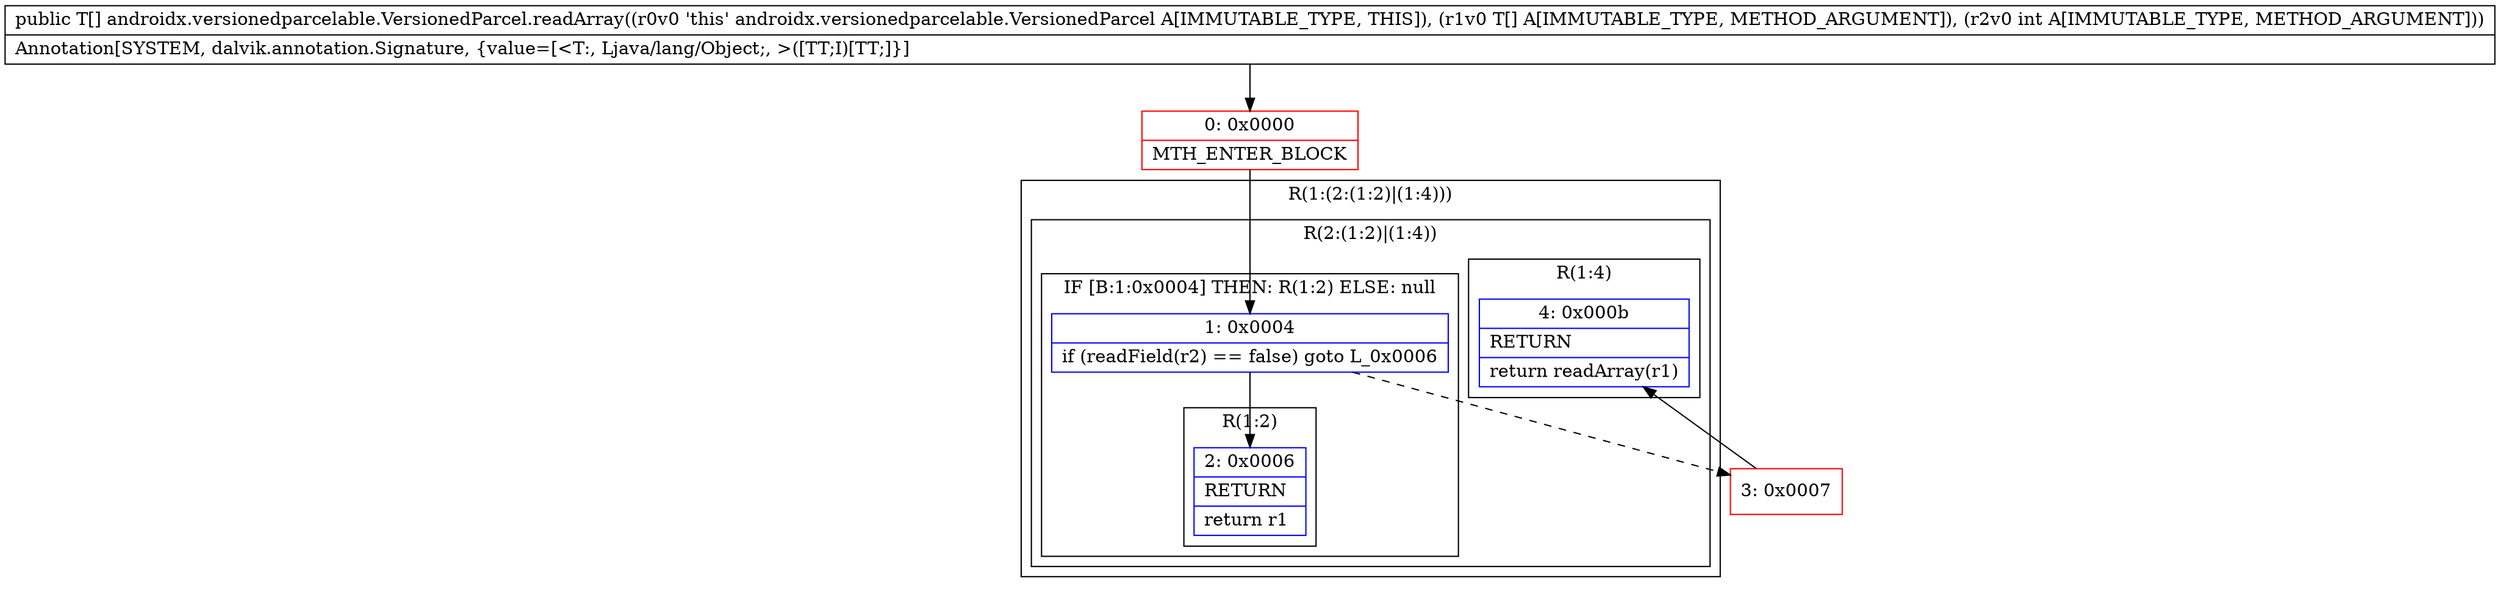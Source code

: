digraph "CFG forandroidx.versionedparcelable.VersionedParcel.readArray([Ljava\/lang\/Object;I)[Ljava\/lang\/Object;" {
subgraph cluster_Region_874282164 {
label = "R(1:(2:(1:2)|(1:4)))";
node [shape=record,color=blue];
subgraph cluster_Region_71044063 {
label = "R(2:(1:2)|(1:4))";
node [shape=record,color=blue];
subgraph cluster_IfRegion_2028290917 {
label = "IF [B:1:0x0004] THEN: R(1:2) ELSE: null";
node [shape=record,color=blue];
Node_1 [shape=record,label="{1\:\ 0x0004|if (readField(r2) == false) goto L_0x0006\l}"];
subgraph cluster_Region_404008431 {
label = "R(1:2)";
node [shape=record,color=blue];
Node_2 [shape=record,label="{2\:\ 0x0006|RETURN\l|return r1\l}"];
}
}
subgraph cluster_Region_1329236869 {
label = "R(1:4)";
node [shape=record,color=blue];
Node_4 [shape=record,label="{4\:\ 0x000b|RETURN\l|return readArray(r1)\l}"];
}
}
}
Node_0 [shape=record,color=red,label="{0\:\ 0x0000|MTH_ENTER_BLOCK\l}"];
Node_3 [shape=record,color=red,label="{3\:\ 0x0007}"];
MethodNode[shape=record,label="{public T[] androidx.versionedparcelable.VersionedParcel.readArray((r0v0 'this' androidx.versionedparcelable.VersionedParcel A[IMMUTABLE_TYPE, THIS]), (r1v0 T[] A[IMMUTABLE_TYPE, METHOD_ARGUMENT]), (r2v0 int A[IMMUTABLE_TYPE, METHOD_ARGUMENT]))  | Annotation[SYSTEM, dalvik.annotation.Signature, \{value=[\<T:, Ljava\/lang\/Object;, \>([TT;I)[TT;]\}]\l}"];
MethodNode -> Node_0;
Node_1 -> Node_2;
Node_1 -> Node_3[style=dashed];
Node_0 -> Node_1;
Node_3 -> Node_4;
}

